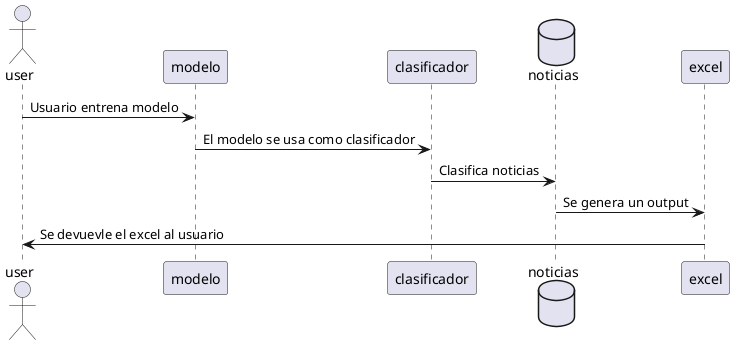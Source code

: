 @startuml
actor user
participant modelo
participant clasificador
database noticias
participant excel

user -> modelo: Usuario entrena modelo
modelo -> clasificador: El modelo se usa como clasificador
clasificador -> noticias: Clasifica noticias
noticias -> excel: Se genera un output
excel -> user: Se devuevle el excel al usuario

@enduml